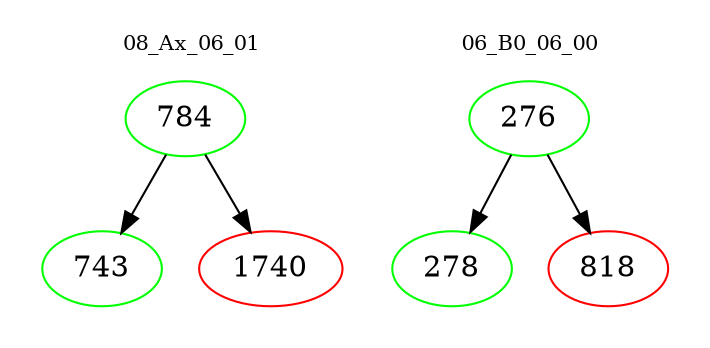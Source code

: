 digraph{
subgraph cluster_0 {
color = white
label = "08_Ax_06_01";
fontsize=10;
T0_784 [label="784", color="green"]
T0_784 -> T0_743 [color="black"]
T0_743 [label="743", color="green"]
T0_784 -> T0_1740 [color="black"]
T0_1740 [label="1740", color="red"]
}
subgraph cluster_1 {
color = white
label = "06_B0_06_00";
fontsize=10;
T1_276 [label="276", color="green"]
T1_276 -> T1_278 [color="black"]
T1_278 [label="278", color="green"]
T1_276 -> T1_818 [color="black"]
T1_818 [label="818", color="red"]
}
}
